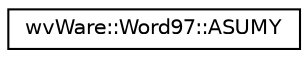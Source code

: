 digraph "类继承关系图"
{
  edge [fontname="Helvetica",fontsize="10",labelfontname="Helvetica",labelfontsize="10"];
  node [fontname="Helvetica",fontsize="10",shape=record];
  rankdir="LR";
  Node0 [label="wvWare::Word97::ASUMY",height=0.2,width=0.4,color="black", fillcolor="white", style="filled",URL="$structwv_ware_1_1_word97_1_1_a_s_u_m_y.html"];
}
